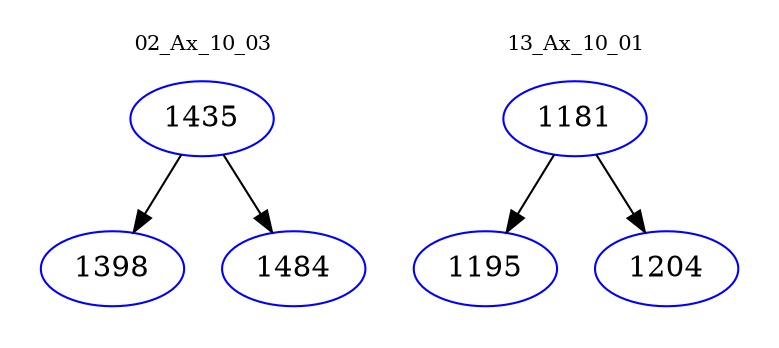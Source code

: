 digraph{
subgraph cluster_0 {
color = white
label = "02_Ax_10_03";
fontsize=10;
T0_1435 [label="1435", color="blue"]
T0_1435 -> T0_1398 [color="black"]
T0_1398 [label="1398", color="blue"]
T0_1435 -> T0_1484 [color="black"]
T0_1484 [label="1484", color="blue"]
}
subgraph cluster_1 {
color = white
label = "13_Ax_10_01";
fontsize=10;
T1_1181 [label="1181", color="blue"]
T1_1181 -> T1_1195 [color="black"]
T1_1195 [label="1195", color="blue"]
T1_1181 -> T1_1204 [color="black"]
T1_1204 [label="1204", color="blue"]
}
}
